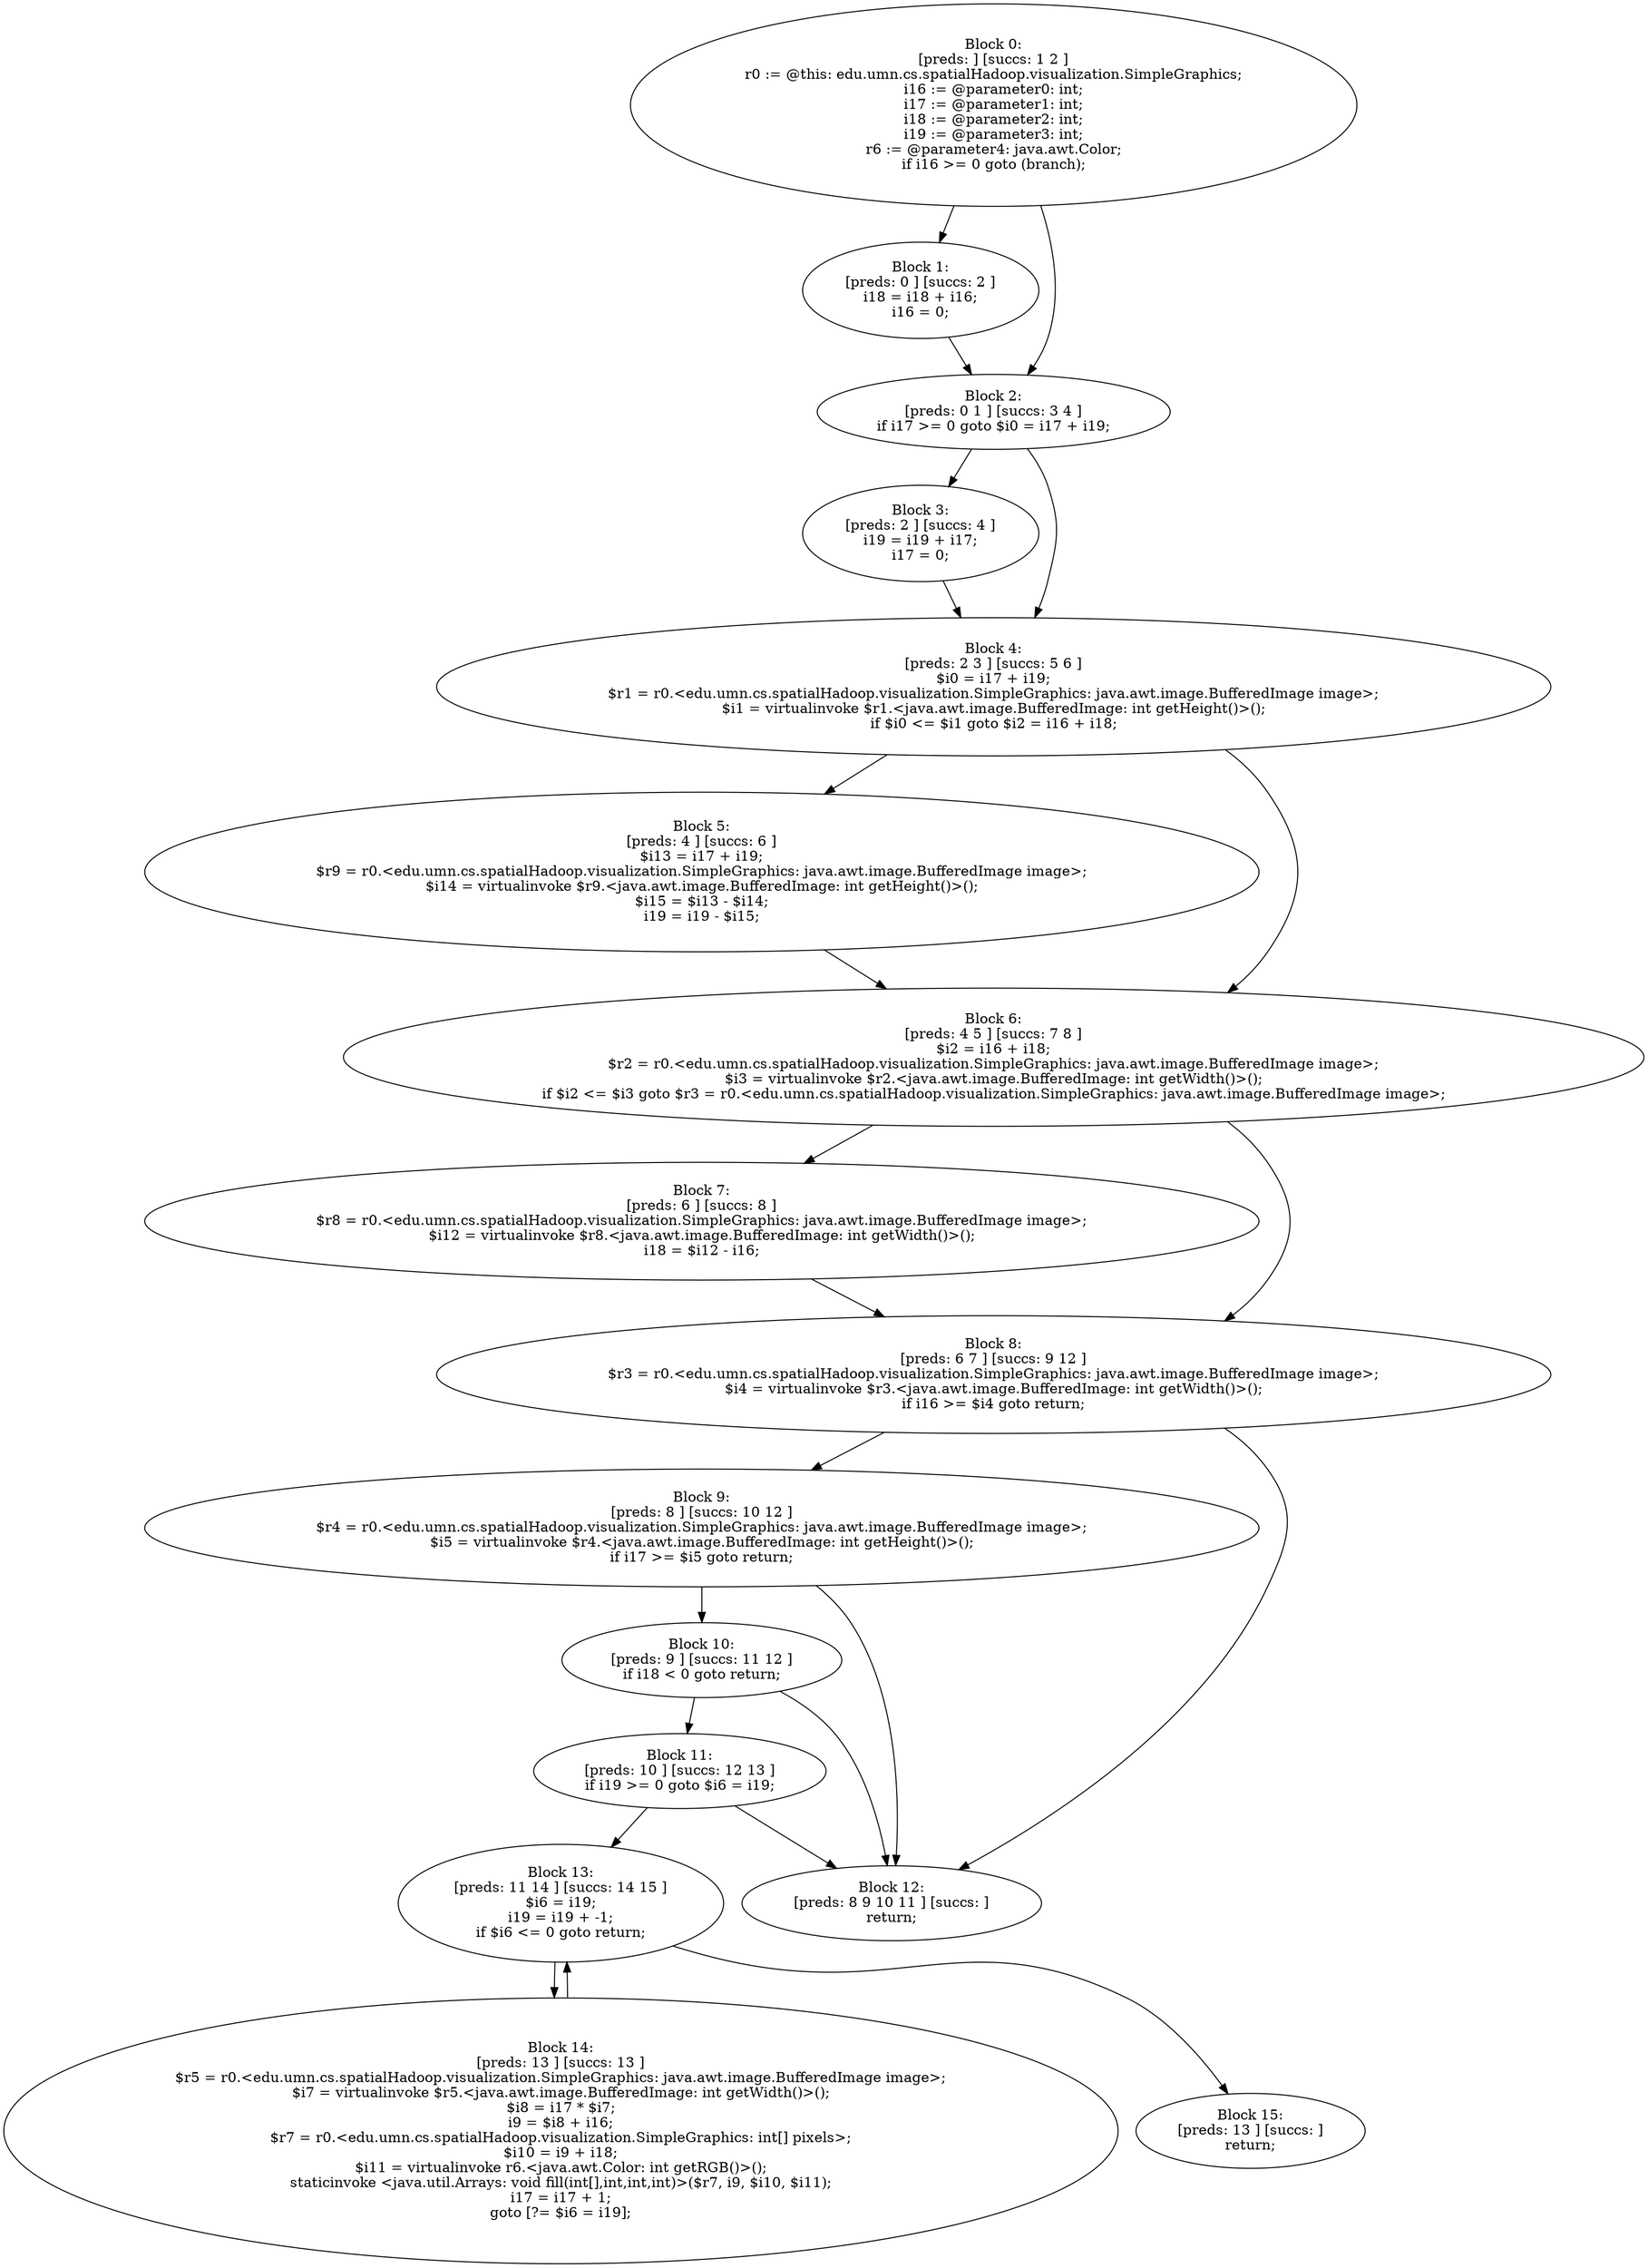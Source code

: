 digraph "unitGraph" {
    "Block 0:
[preds: ] [succs: 1 2 ]
r0 := @this: edu.umn.cs.spatialHadoop.visualization.SimpleGraphics;
i16 := @parameter0: int;
i17 := @parameter1: int;
i18 := @parameter2: int;
i19 := @parameter3: int;
r6 := @parameter4: java.awt.Color;
if i16 >= 0 goto (branch);
"
    "Block 1:
[preds: 0 ] [succs: 2 ]
i18 = i18 + i16;
i16 = 0;
"
    "Block 2:
[preds: 0 1 ] [succs: 3 4 ]
if i17 >= 0 goto $i0 = i17 + i19;
"
    "Block 3:
[preds: 2 ] [succs: 4 ]
i19 = i19 + i17;
i17 = 0;
"
    "Block 4:
[preds: 2 3 ] [succs: 5 6 ]
$i0 = i17 + i19;
$r1 = r0.<edu.umn.cs.spatialHadoop.visualization.SimpleGraphics: java.awt.image.BufferedImage image>;
$i1 = virtualinvoke $r1.<java.awt.image.BufferedImage: int getHeight()>();
if $i0 <= $i1 goto $i2 = i16 + i18;
"
    "Block 5:
[preds: 4 ] [succs: 6 ]
$i13 = i17 + i19;
$r9 = r0.<edu.umn.cs.spatialHadoop.visualization.SimpleGraphics: java.awt.image.BufferedImage image>;
$i14 = virtualinvoke $r9.<java.awt.image.BufferedImage: int getHeight()>();
$i15 = $i13 - $i14;
i19 = i19 - $i15;
"
    "Block 6:
[preds: 4 5 ] [succs: 7 8 ]
$i2 = i16 + i18;
$r2 = r0.<edu.umn.cs.spatialHadoop.visualization.SimpleGraphics: java.awt.image.BufferedImage image>;
$i3 = virtualinvoke $r2.<java.awt.image.BufferedImage: int getWidth()>();
if $i2 <= $i3 goto $r3 = r0.<edu.umn.cs.spatialHadoop.visualization.SimpleGraphics: java.awt.image.BufferedImage image>;
"
    "Block 7:
[preds: 6 ] [succs: 8 ]
$r8 = r0.<edu.umn.cs.spatialHadoop.visualization.SimpleGraphics: java.awt.image.BufferedImage image>;
$i12 = virtualinvoke $r8.<java.awt.image.BufferedImage: int getWidth()>();
i18 = $i12 - i16;
"
    "Block 8:
[preds: 6 7 ] [succs: 9 12 ]
$r3 = r0.<edu.umn.cs.spatialHadoop.visualization.SimpleGraphics: java.awt.image.BufferedImage image>;
$i4 = virtualinvoke $r3.<java.awt.image.BufferedImage: int getWidth()>();
if i16 >= $i4 goto return;
"
    "Block 9:
[preds: 8 ] [succs: 10 12 ]
$r4 = r0.<edu.umn.cs.spatialHadoop.visualization.SimpleGraphics: java.awt.image.BufferedImage image>;
$i5 = virtualinvoke $r4.<java.awt.image.BufferedImage: int getHeight()>();
if i17 >= $i5 goto return;
"
    "Block 10:
[preds: 9 ] [succs: 11 12 ]
if i18 < 0 goto return;
"
    "Block 11:
[preds: 10 ] [succs: 12 13 ]
if i19 >= 0 goto $i6 = i19;
"
    "Block 12:
[preds: 8 9 10 11 ] [succs: ]
return;
"
    "Block 13:
[preds: 11 14 ] [succs: 14 15 ]
$i6 = i19;
i19 = i19 + -1;
if $i6 <= 0 goto return;
"
    "Block 14:
[preds: 13 ] [succs: 13 ]
$r5 = r0.<edu.umn.cs.spatialHadoop.visualization.SimpleGraphics: java.awt.image.BufferedImage image>;
$i7 = virtualinvoke $r5.<java.awt.image.BufferedImage: int getWidth()>();
$i8 = i17 * $i7;
i9 = $i8 + i16;
$r7 = r0.<edu.umn.cs.spatialHadoop.visualization.SimpleGraphics: int[] pixels>;
$i10 = i9 + i18;
$i11 = virtualinvoke r6.<java.awt.Color: int getRGB()>();
staticinvoke <java.util.Arrays: void fill(int[],int,int,int)>($r7, i9, $i10, $i11);
i17 = i17 + 1;
goto [?= $i6 = i19];
"
    "Block 15:
[preds: 13 ] [succs: ]
return;
"
    "Block 0:
[preds: ] [succs: 1 2 ]
r0 := @this: edu.umn.cs.spatialHadoop.visualization.SimpleGraphics;
i16 := @parameter0: int;
i17 := @parameter1: int;
i18 := @parameter2: int;
i19 := @parameter3: int;
r6 := @parameter4: java.awt.Color;
if i16 >= 0 goto (branch);
"->"Block 1:
[preds: 0 ] [succs: 2 ]
i18 = i18 + i16;
i16 = 0;
";
    "Block 0:
[preds: ] [succs: 1 2 ]
r0 := @this: edu.umn.cs.spatialHadoop.visualization.SimpleGraphics;
i16 := @parameter0: int;
i17 := @parameter1: int;
i18 := @parameter2: int;
i19 := @parameter3: int;
r6 := @parameter4: java.awt.Color;
if i16 >= 0 goto (branch);
"->"Block 2:
[preds: 0 1 ] [succs: 3 4 ]
if i17 >= 0 goto $i0 = i17 + i19;
";
    "Block 1:
[preds: 0 ] [succs: 2 ]
i18 = i18 + i16;
i16 = 0;
"->"Block 2:
[preds: 0 1 ] [succs: 3 4 ]
if i17 >= 0 goto $i0 = i17 + i19;
";
    "Block 2:
[preds: 0 1 ] [succs: 3 4 ]
if i17 >= 0 goto $i0 = i17 + i19;
"->"Block 3:
[preds: 2 ] [succs: 4 ]
i19 = i19 + i17;
i17 = 0;
";
    "Block 2:
[preds: 0 1 ] [succs: 3 4 ]
if i17 >= 0 goto $i0 = i17 + i19;
"->"Block 4:
[preds: 2 3 ] [succs: 5 6 ]
$i0 = i17 + i19;
$r1 = r0.<edu.umn.cs.spatialHadoop.visualization.SimpleGraphics: java.awt.image.BufferedImage image>;
$i1 = virtualinvoke $r1.<java.awt.image.BufferedImage: int getHeight()>();
if $i0 <= $i1 goto $i2 = i16 + i18;
";
    "Block 3:
[preds: 2 ] [succs: 4 ]
i19 = i19 + i17;
i17 = 0;
"->"Block 4:
[preds: 2 3 ] [succs: 5 6 ]
$i0 = i17 + i19;
$r1 = r0.<edu.umn.cs.spatialHadoop.visualization.SimpleGraphics: java.awt.image.BufferedImage image>;
$i1 = virtualinvoke $r1.<java.awt.image.BufferedImage: int getHeight()>();
if $i0 <= $i1 goto $i2 = i16 + i18;
";
    "Block 4:
[preds: 2 3 ] [succs: 5 6 ]
$i0 = i17 + i19;
$r1 = r0.<edu.umn.cs.spatialHadoop.visualization.SimpleGraphics: java.awt.image.BufferedImage image>;
$i1 = virtualinvoke $r1.<java.awt.image.BufferedImage: int getHeight()>();
if $i0 <= $i1 goto $i2 = i16 + i18;
"->"Block 5:
[preds: 4 ] [succs: 6 ]
$i13 = i17 + i19;
$r9 = r0.<edu.umn.cs.spatialHadoop.visualization.SimpleGraphics: java.awt.image.BufferedImage image>;
$i14 = virtualinvoke $r9.<java.awt.image.BufferedImage: int getHeight()>();
$i15 = $i13 - $i14;
i19 = i19 - $i15;
";
    "Block 4:
[preds: 2 3 ] [succs: 5 6 ]
$i0 = i17 + i19;
$r1 = r0.<edu.umn.cs.spatialHadoop.visualization.SimpleGraphics: java.awt.image.BufferedImage image>;
$i1 = virtualinvoke $r1.<java.awt.image.BufferedImage: int getHeight()>();
if $i0 <= $i1 goto $i2 = i16 + i18;
"->"Block 6:
[preds: 4 5 ] [succs: 7 8 ]
$i2 = i16 + i18;
$r2 = r0.<edu.umn.cs.spatialHadoop.visualization.SimpleGraphics: java.awt.image.BufferedImage image>;
$i3 = virtualinvoke $r2.<java.awt.image.BufferedImage: int getWidth()>();
if $i2 <= $i3 goto $r3 = r0.<edu.umn.cs.spatialHadoop.visualization.SimpleGraphics: java.awt.image.BufferedImage image>;
";
    "Block 5:
[preds: 4 ] [succs: 6 ]
$i13 = i17 + i19;
$r9 = r0.<edu.umn.cs.spatialHadoop.visualization.SimpleGraphics: java.awt.image.BufferedImage image>;
$i14 = virtualinvoke $r9.<java.awt.image.BufferedImage: int getHeight()>();
$i15 = $i13 - $i14;
i19 = i19 - $i15;
"->"Block 6:
[preds: 4 5 ] [succs: 7 8 ]
$i2 = i16 + i18;
$r2 = r0.<edu.umn.cs.spatialHadoop.visualization.SimpleGraphics: java.awt.image.BufferedImage image>;
$i3 = virtualinvoke $r2.<java.awt.image.BufferedImage: int getWidth()>();
if $i2 <= $i3 goto $r3 = r0.<edu.umn.cs.spatialHadoop.visualization.SimpleGraphics: java.awt.image.BufferedImage image>;
";
    "Block 6:
[preds: 4 5 ] [succs: 7 8 ]
$i2 = i16 + i18;
$r2 = r0.<edu.umn.cs.spatialHadoop.visualization.SimpleGraphics: java.awt.image.BufferedImage image>;
$i3 = virtualinvoke $r2.<java.awt.image.BufferedImage: int getWidth()>();
if $i2 <= $i3 goto $r3 = r0.<edu.umn.cs.spatialHadoop.visualization.SimpleGraphics: java.awt.image.BufferedImage image>;
"->"Block 7:
[preds: 6 ] [succs: 8 ]
$r8 = r0.<edu.umn.cs.spatialHadoop.visualization.SimpleGraphics: java.awt.image.BufferedImage image>;
$i12 = virtualinvoke $r8.<java.awt.image.BufferedImage: int getWidth()>();
i18 = $i12 - i16;
";
    "Block 6:
[preds: 4 5 ] [succs: 7 8 ]
$i2 = i16 + i18;
$r2 = r0.<edu.umn.cs.spatialHadoop.visualization.SimpleGraphics: java.awt.image.BufferedImage image>;
$i3 = virtualinvoke $r2.<java.awt.image.BufferedImage: int getWidth()>();
if $i2 <= $i3 goto $r3 = r0.<edu.umn.cs.spatialHadoop.visualization.SimpleGraphics: java.awt.image.BufferedImage image>;
"->"Block 8:
[preds: 6 7 ] [succs: 9 12 ]
$r3 = r0.<edu.umn.cs.spatialHadoop.visualization.SimpleGraphics: java.awt.image.BufferedImage image>;
$i4 = virtualinvoke $r3.<java.awt.image.BufferedImage: int getWidth()>();
if i16 >= $i4 goto return;
";
    "Block 7:
[preds: 6 ] [succs: 8 ]
$r8 = r0.<edu.umn.cs.spatialHadoop.visualization.SimpleGraphics: java.awt.image.BufferedImage image>;
$i12 = virtualinvoke $r8.<java.awt.image.BufferedImage: int getWidth()>();
i18 = $i12 - i16;
"->"Block 8:
[preds: 6 7 ] [succs: 9 12 ]
$r3 = r0.<edu.umn.cs.spatialHadoop.visualization.SimpleGraphics: java.awt.image.BufferedImage image>;
$i4 = virtualinvoke $r3.<java.awt.image.BufferedImage: int getWidth()>();
if i16 >= $i4 goto return;
";
    "Block 8:
[preds: 6 7 ] [succs: 9 12 ]
$r3 = r0.<edu.umn.cs.spatialHadoop.visualization.SimpleGraphics: java.awt.image.BufferedImage image>;
$i4 = virtualinvoke $r3.<java.awt.image.BufferedImage: int getWidth()>();
if i16 >= $i4 goto return;
"->"Block 9:
[preds: 8 ] [succs: 10 12 ]
$r4 = r0.<edu.umn.cs.spatialHadoop.visualization.SimpleGraphics: java.awt.image.BufferedImage image>;
$i5 = virtualinvoke $r4.<java.awt.image.BufferedImage: int getHeight()>();
if i17 >= $i5 goto return;
";
    "Block 8:
[preds: 6 7 ] [succs: 9 12 ]
$r3 = r0.<edu.umn.cs.spatialHadoop.visualization.SimpleGraphics: java.awt.image.BufferedImage image>;
$i4 = virtualinvoke $r3.<java.awt.image.BufferedImage: int getWidth()>();
if i16 >= $i4 goto return;
"->"Block 12:
[preds: 8 9 10 11 ] [succs: ]
return;
";
    "Block 9:
[preds: 8 ] [succs: 10 12 ]
$r4 = r0.<edu.umn.cs.spatialHadoop.visualization.SimpleGraphics: java.awt.image.BufferedImage image>;
$i5 = virtualinvoke $r4.<java.awt.image.BufferedImage: int getHeight()>();
if i17 >= $i5 goto return;
"->"Block 10:
[preds: 9 ] [succs: 11 12 ]
if i18 < 0 goto return;
";
    "Block 9:
[preds: 8 ] [succs: 10 12 ]
$r4 = r0.<edu.umn.cs.spatialHadoop.visualization.SimpleGraphics: java.awt.image.BufferedImage image>;
$i5 = virtualinvoke $r4.<java.awt.image.BufferedImage: int getHeight()>();
if i17 >= $i5 goto return;
"->"Block 12:
[preds: 8 9 10 11 ] [succs: ]
return;
";
    "Block 10:
[preds: 9 ] [succs: 11 12 ]
if i18 < 0 goto return;
"->"Block 11:
[preds: 10 ] [succs: 12 13 ]
if i19 >= 0 goto $i6 = i19;
";
    "Block 10:
[preds: 9 ] [succs: 11 12 ]
if i18 < 0 goto return;
"->"Block 12:
[preds: 8 9 10 11 ] [succs: ]
return;
";
    "Block 11:
[preds: 10 ] [succs: 12 13 ]
if i19 >= 0 goto $i6 = i19;
"->"Block 12:
[preds: 8 9 10 11 ] [succs: ]
return;
";
    "Block 11:
[preds: 10 ] [succs: 12 13 ]
if i19 >= 0 goto $i6 = i19;
"->"Block 13:
[preds: 11 14 ] [succs: 14 15 ]
$i6 = i19;
i19 = i19 + -1;
if $i6 <= 0 goto return;
";
    "Block 13:
[preds: 11 14 ] [succs: 14 15 ]
$i6 = i19;
i19 = i19 + -1;
if $i6 <= 0 goto return;
"->"Block 14:
[preds: 13 ] [succs: 13 ]
$r5 = r0.<edu.umn.cs.spatialHadoop.visualization.SimpleGraphics: java.awt.image.BufferedImage image>;
$i7 = virtualinvoke $r5.<java.awt.image.BufferedImage: int getWidth()>();
$i8 = i17 * $i7;
i9 = $i8 + i16;
$r7 = r0.<edu.umn.cs.spatialHadoop.visualization.SimpleGraphics: int[] pixels>;
$i10 = i9 + i18;
$i11 = virtualinvoke r6.<java.awt.Color: int getRGB()>();
staticinvoke <java.util.Arrays: void fill(int[],int,int,int)>($r7, i9, $i10, $i11);
i17 = i17 + 1;
goto [?= $i6 = i19];
";
    "Block 13:
[preds: 11 14 ] [succs: 14 15 ]
$i6 = i19;
i19 = i19 + -1;
if $i6 <= 0 goto return;
"->"Block 15:
[preds: 13 ] [succs: ]
return;
";
    "Block 14:
[preds: 13 ] [succs: 13 ]
$r5 = r0.<edu.umn.cs.spatialHadoop.visualization.SimpleGraphics: java.awt.image.BufferedImage image>;
$i7 = virtualinvoke $r5.<java.awt.image.BufferedImage: int getWidth()>();
$i8 = i17 * $i7;
i9 = $i8 + i16;
$r7 = r0.<edu.umn.cs.spatialHadoop.visualization.SimpleGraphics: int[] pixels>;
$i10 = i9 + i18;
$i11 = virtualinvoke r6.<java.awt.Color: int getRGB()>();
staticinvoke <java.util.Arrays: void fill(int[],int,int,int)>($r7, i9, $i10, $i11);
i17 = i17 + 1;
goto [?= $i6 = i19];
"->"Block 13:
[preds: 11 14 ] [succs: 14 15 ]
$i6 = i19;
i19 = i19 + -1;
if $i6 <= 0 goto return;
";
}
